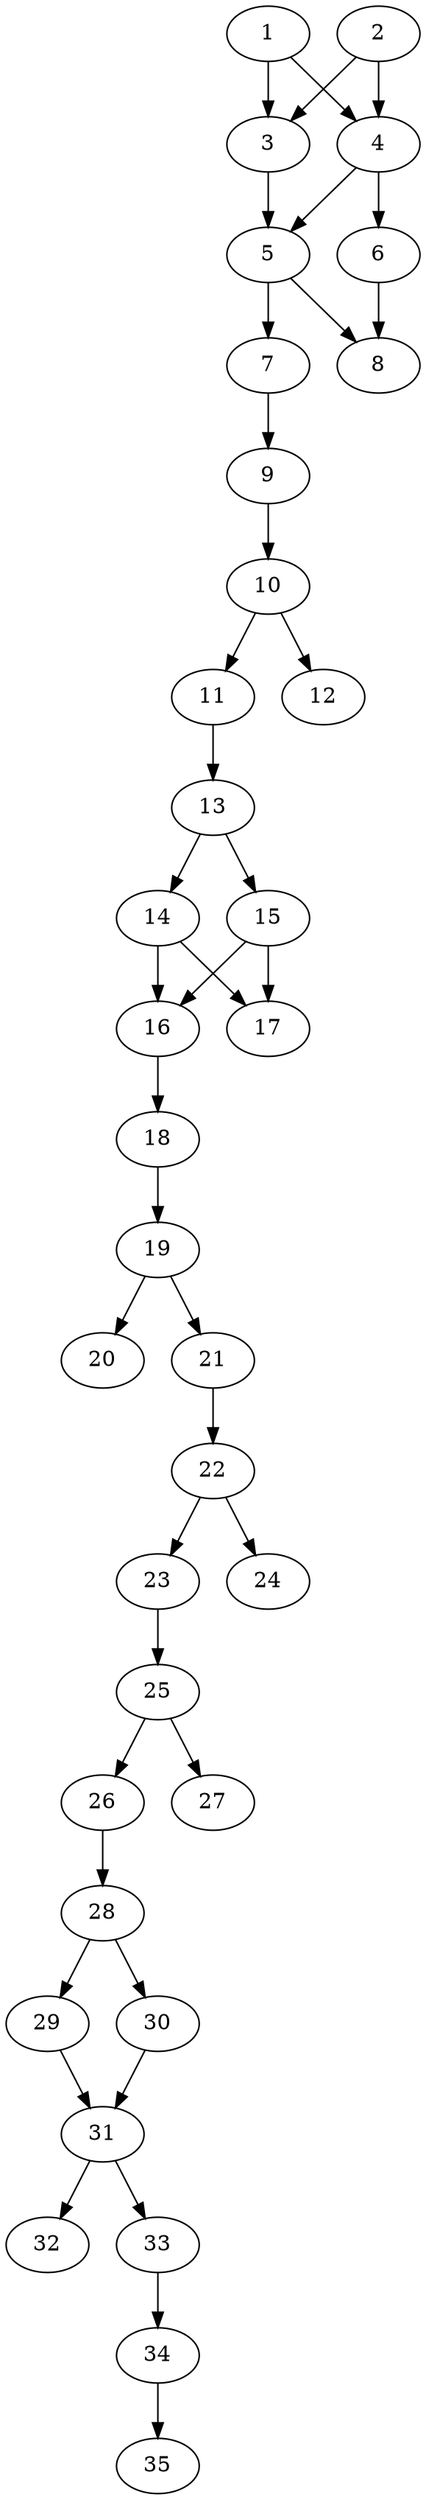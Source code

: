 // DAG automatically generated by daggen at Thu Oct  3 14:05:38 2019
// ./daggen --dot -n 35 --ccr 0.4 --fat 0.3 --regular 0.5 --density 0.6 --mindata 5242880 --maxdata 52428800 
digraph G {
  1 [size="79976960", alpha="0.01", expect_size="31990784"] 
  1 -> 3 [size ="31990784"]
  1 -> 4 [size ="31990784"]
  2 [size="90757120", alpha="0.17", expect_size="36302848"] 
  2 -> 3 [size ="36302848"]
  2 -> 4 [size ="36302848"]
  3 [size="47892480", alpha="0.11", expect_size="19156992"] 
  3 -> 5 [size ="19156992"]
  4 [size="16678400", alpha="0.05", expect_size="6671360"] 
  4 -> 5 [size ="6671360"]
  4 -> 6 [size ="6671360"]
  5 [size="22120960", alpha="0.05", expect_size="8848384"] 
  5 -> 7 [size ="8848384"]
  5 -> 8 [size ="8848384"]
  6 [size="28359680", alpha="0.03", expect_size="11343872"] 
  6 -> 8 [size ="11343872"]
  7 [size="64949760", alpha="0.17", expect_size="25979904"] 
  7 -> 9 [size ="25979904"]
  8 [size="70791680", alpha="0.00", expect_size="28316672"] 
  9 [size="42104320", alpha="0.17", expect_size="16841728"] 
  9 -> 10 [size ="16841728"]
  10 [size="100441600", alpha="0.19", expect_size="40176640"] 
  10 -> 11 [size ="40176640"]
  10 -> 12 [size ="40176640"]
  11 [size="59023360", alpha="0.04", expect_size="23609344"] 
  11 -> 13 [size ="23609344"]
  12 [size="63040000", alpha="0.05", expect_size="25216000"] 
  13 [size="44951040", alpha="0.15", expect_size="17980416"] 
  13 -> 14 [size ="17980416"]
  13 -> 15 [size ="17980416"]
  14 [size="110952960", alpha="0.20", expect_size="44381184"] 
  14 -> 16 [size ="44381184"]
  14 -> 17 [size ="44381184"]
  15 [size="21962240", alpha="0.10", expect_size="8784896"] 
  15 -> 16 [size ="8784896"]
  15 -> 17 [size ="8784896"]
  16 [size="49221120", alpha="0.12", expect_size="19688448"] 
  16 -> 18 [size ="19688448"]
  17 [size="66014720", alpha="0.02", expect_size="26405888"] 
  18 [size="47580160", alpha="0.09", expect_size="19032064"] 
  18 -> 19 [size ="19032064"]
  19 [size="48471040", alpha="0.20", expect_size="19388416"] 
  19 -> 20 [size ="19388416"]
  19 -> 21 [size ="19388416"]
  20 [size="31892480", alpha="0.09", expect_size="12756992"] 
  21 [size="27299840", alpha="0.10", expect_size="10919936"] 
  21 -> 22 [size ="10919936"]
  22 [size="48230400", alpha="0.05", expect_size="19292160"] 
  22 -> 23 [size ="19292160"]
  22 -> 24 [size ="19292160"]
  23 [size="79682560", alpha="0.05", expect_size="31873024"] 
  23 -> 25 [size ="31873024"]
  24 [size="48650240", alpha="0.05", expect_size="19460096"] 
  25 [size="47616000", alpha="0.07", expect_size="19046400"] 
  25 -> 26 [size ="19046400"]
  25 -> 27 [size ="19046400"]
  26 [size="104268800", alpha="0.12", expect_size="41707520"] 
  26 -> 28 [size ="41707520"]
  27 [size="54192640", alpha="0.06", expect_size="21677056"] 
  28 [size="67778560", alpha="0.09", expect_size="27111424"] 
  28 -> 29 [size ="27111424"]
  28 -> 30 [size ="27111424"]
  29 [size="123046400", alpha="0.17", expect_size="49218560"] 
  29 -> 31 [size ="49218560"]
  30 [size="122193920", alpha="0.00", expect_size="48877568"] 
  30 -> 31 [size ="48877568"]
  31 [size="60047360", alpha="0.11", expect_size="24018944"] 
  31 -> 32 [size ="24018944"]
  31 -> 33 [size ="24018944"]
  32 [size="121441280", alpha="0.10", expect_size="48576512"] 
  33 [size="30131200", alpha="0.15", expect_size="12052480"] 
  33 -> 34 [size ="12052480"]
  34 [size="56839680", alpha="0.16", expect_size="22735872"] 
  34 -> 35 [size ="22735872"]
  35 [size="87173120", alpha="0.19", expect_size="34869248"] 
}
